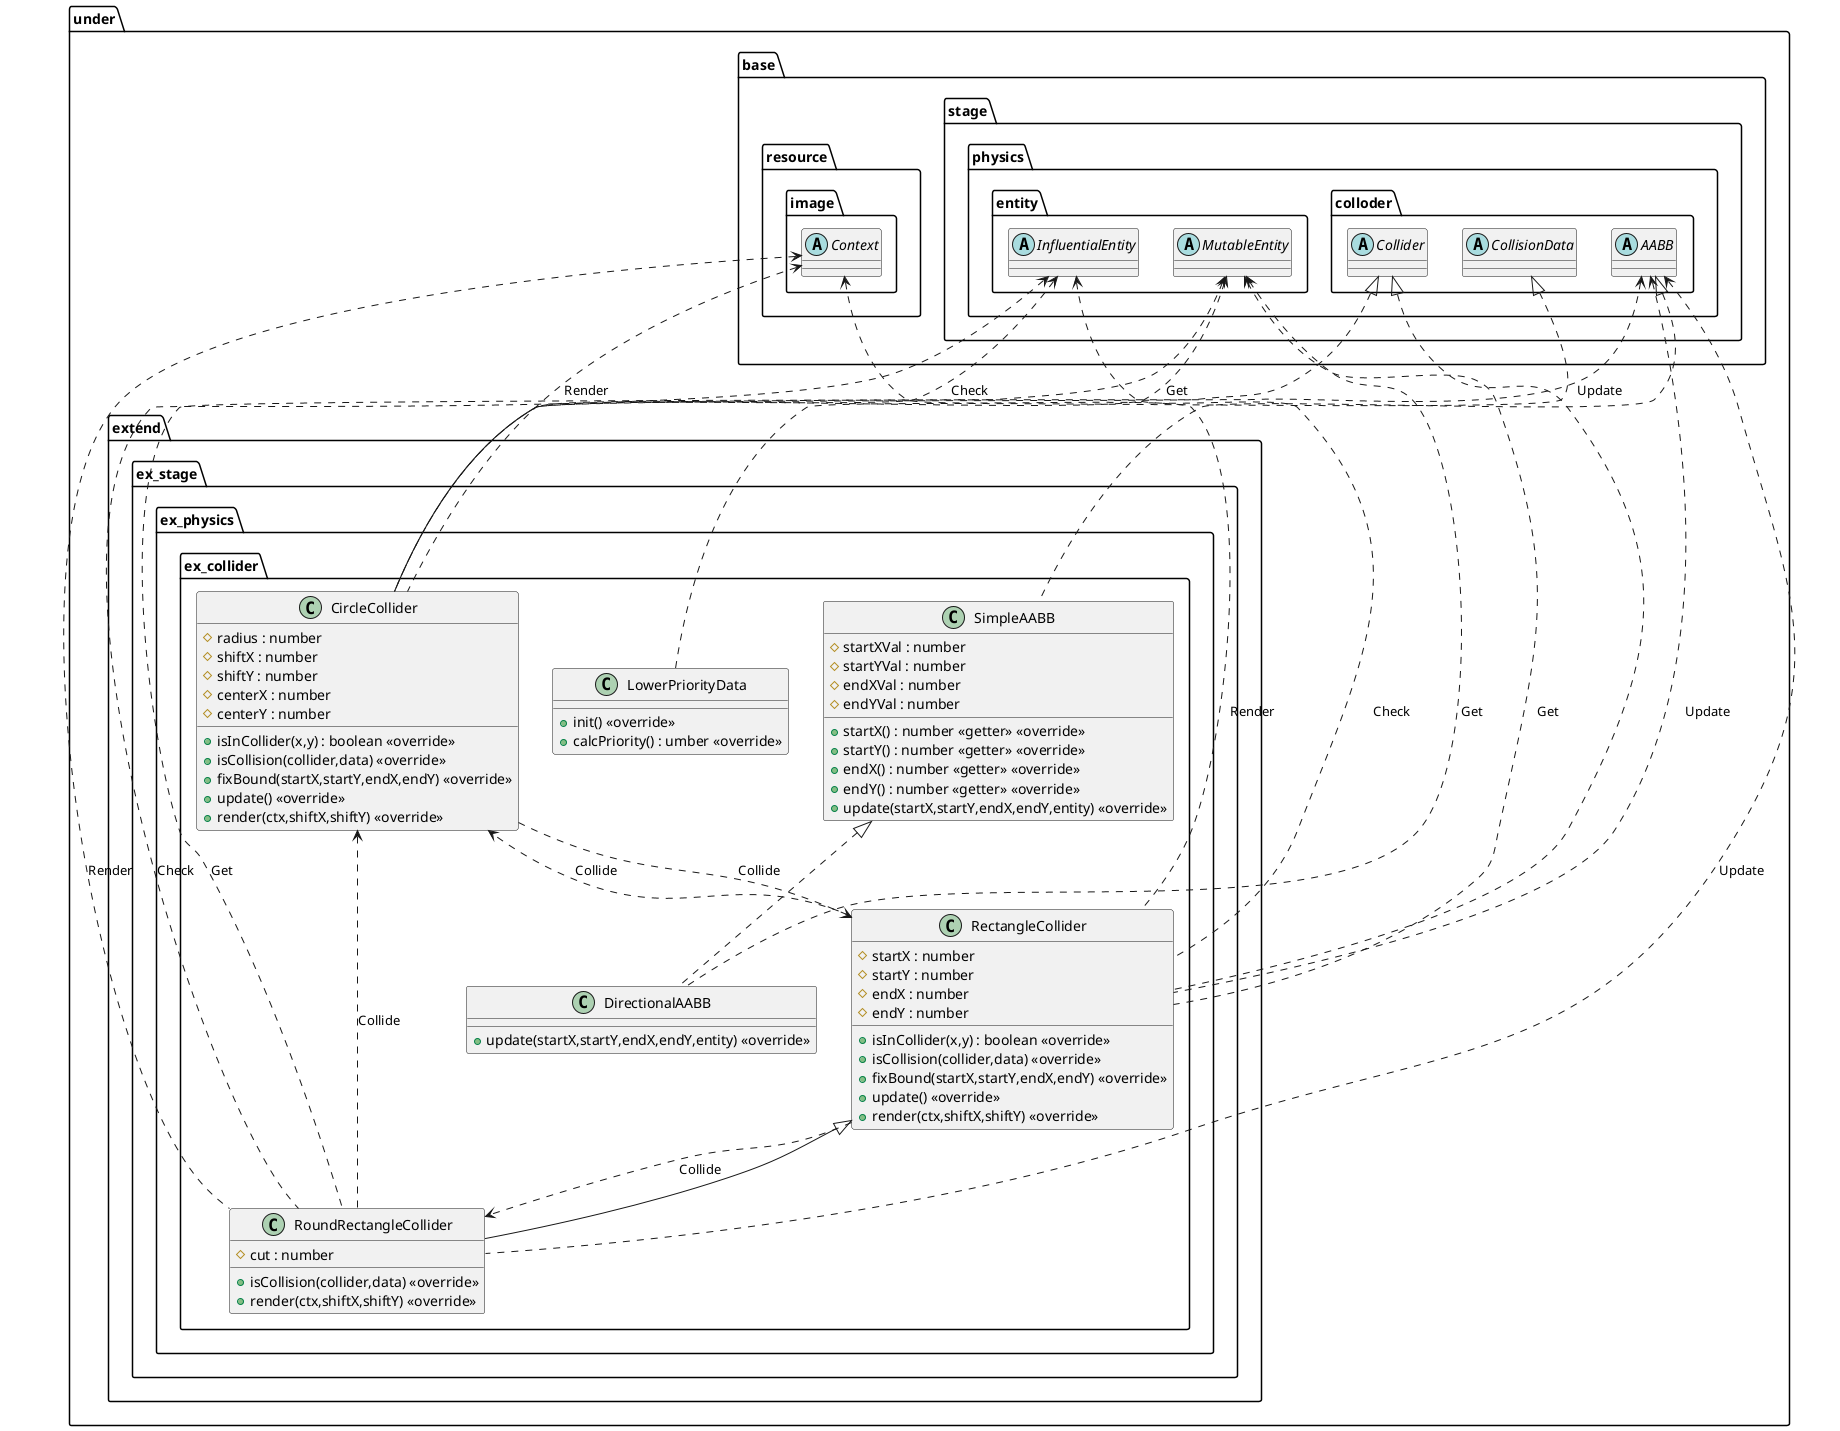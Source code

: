 @startuml PhysicalExtendCollider

package under {
    package extend {
        package ex_stage {
            package ex_physics {
                package ex_collider {
                    class CircleCollider {
                        #radius : number
                        #shiftX : number
                        #shiftY : number
                        #centerX : number
                        #centerY : number
                        +isInCollider(x,y) : boolean <<override>>
                        +isCollision(collider,data) <<override>>
                        +fixBound(startX,startY,endX,endY) <<override>>
                        +update() <<override>>
                        +render(ctx,shiftX,shiftY) <<override>>
                    }
                    class RectangleCollider {
                        #startX : number
                        #startY : number
                        #endX : number
                        #endY : number
                        +isInCollider(x,y) : boolean <<override>>
                        +isCollision(collider,data) <<override>>
                        +fixBound(startX,startY,endX,endY) <<override>>
                        +update() <<override>>
                        +render(ctx,shiftX,shiftY) <<override>>
                    }
                    class RoundRectangleCollider {
                        #cut : number
                        +isCollision(collider,data) <<override>>
                        +render(ctx,shiftX,shiftY) <<override>>
                    }
                    class SimpleAABB {
                        #startXVal : number
                        #startYVal : number
                        #endXVal : number
                        #endYVal : number
                        +startX() : number <<getter>> <<override>>
                        +startY() : number <<getter>> <<override>>
                        +endX() : number <<getter>> <<override>>
                        +endY() : number <<getter>> <<override>>
                        +update(startX,startY,endX,endY,entity) <<override>>
                    }
                    class DirectionalAABB {
                        +update(startX,startY,endX,endY,entity) <<override>>
                    }
                    class LowerPriorityData {
                        +init() <<override>>
                        +calcPriority() : umber <<override>>
                    }
                }
            }
        }
    }
}

package under {
    package base {
        package resource {
            package image {
                abstract Context
            }
        }
        package stage {
            package physics {
                package entity {
                    abstract InfluentialEntity
                    abstract MutableEntity
                }
                package colloder {
                    abstract Collider
                    abstract AABB
                    abstract CollisionData
                }
            }
        }
    }
}

CircleCollider ..> RectangleCollider : Collide
MutableEntity <.. CircleCollider : Get
InfluentialEntity <.. CircleCollider : Check
AABB <.. CircleCollider : Update
Context <.. CircleCollider : Render

RectangleCollider ..> CircleCollider : Collide
RectangleCollider ..> RoundRectangleCollider : Collide
MutableEntity <.. RectangleCollider : Get
InfluentialEntity <.. RectangleCollider : Check
AABB <.. RectangleCollider : Update
Context <.. RectangleCollider : Render

CircleCollider <... RoundRectangleCollider : Collide
MutableEntity <... RoundRectangleCollider : Get
InfluentialEntity <... RoundRectangleCollider : Check
AABB <... RoundRectangleCollider : Update
Context <... RoundRectangleCollider : Render

MutableEntity <.. DirectionalAABB : Get

Collider <|.. RectangleCollider
Collider <|.. CircleCollider
RectangleCollider <|-- RoundRectangleCollider
AABB <|.. SimpleAABB
SimpleAABB <|.. DirectionalAABB
CollisionData <|.. LowerPriorityData

@enduml
